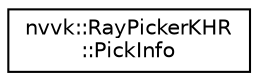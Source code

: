 digraph "Graphical Class Hierarchy"
{
 // LATEX_PDF_SIZE
  edge [fontname="Helvetica",fontsize="10",labelfontname="Helvetica",labelfontsize="10"];
  node [fontname="Helvetica",fontsize="10",shape=record];
  rankdir="LR";
  Node0 [label="nvvk::RayPickerKHR\l::PickInfo",height=0.2,width=0.4,color="black", fillcolor="white", style="filled",URL="$structnvvk_1_1_ray_picker_k_h_r_1_1_pick_info.html",tooltip=" "];
}
